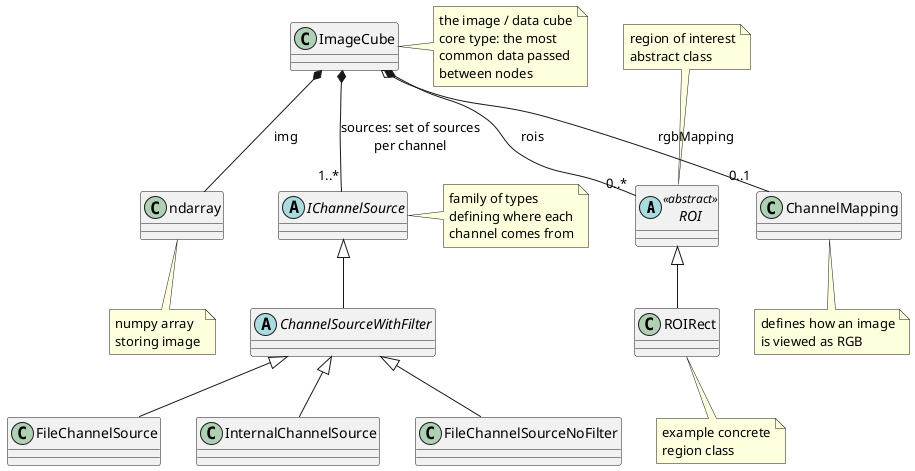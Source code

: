 @startuml
skinparam classAttributeIconSize 0

abstract class ROI <<abstract>> {
}

note top of ROI
region of interest
abstract class
end note

class ROIRect extends ROI {
}
note bottom of ROIRect
example concrete
region class
end note

class ChannelMapping {
}
note bottom of ChannelMapping
defines how an image
is viewed as RGB
end note

abstract class IChannelSource {
}
note right of IChannelSource
family of types
defining where each
channel comes from
end note

abstract class ChannelSourceWithFilter extends IChannelSource {
}
class InternalChannelSource extends ChannelSourceWithFilter {
}
class FileChannelSourceNoFilter extends ChannelSourceWithFilter {
}
class FileChannelSource extends ChannelSourceWithFilter {
}



class ImageCube {
}
note right of ImageCube
the image / data cube
core type: the most
common data passed
between nodes
end note

ImageCube *-- "1..*" IChannelSource: "sources: set of sources\nper channel"
ImageCube o-- "0..1" ChannelMapping: rgbMapping
ImageCube *-- ndarray : img
ImageCube *-- "0..*" ROI : rois

note bottom of ndarray
numpy array 
storing image
end note

@enduml

